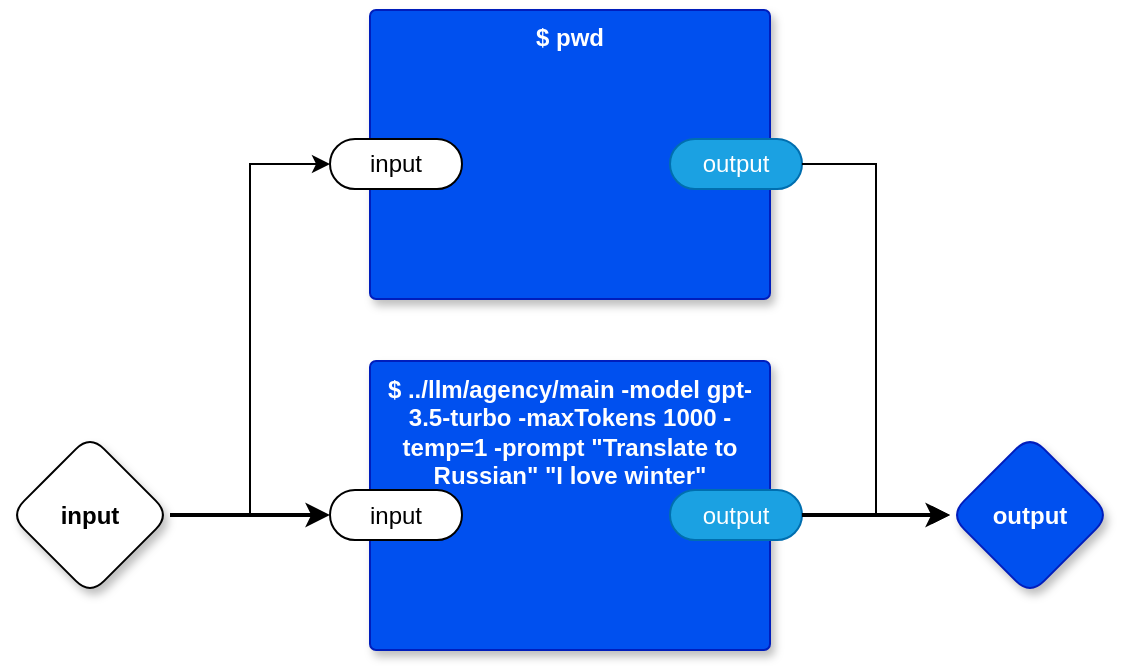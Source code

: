 <mxfile version="21.6.8" type="device">
  <diagram name="main" id="NX2ZdiZaVYGTieyJJVev">
    <mxGraphModel dx="879" dy="644" grid="1" gridSize="10" guides="1" tooltips="1" connect="1" arrows="1" fold="1" page="1" pageScale="1" pageWidth="1100" pageHeight="850" math="0" shadow="0">
      <root>
        <mxCell id="0" />
        <mxCell id="1" parent="0" />
        <mxCell id="8PcMY7WavIbh0EGFxXic-39" style="edgeStyle=orthogonalEdgeStyle;rounded=0;orthogonalLoop=1;jettySize=auto;html=1;exitX=1;exitY=0.5;exitDx=0;exitDy=0;exitPerimeter=0;strokeWidth=2;" parent="1" source="8PcMY7WavIbh0EGFxXic-14" target="8PcMY7WavIbh0EGFxXic-36" edge="1">
          <mxGeometry relative="1" as="geometry" />
        </mxCell>
        <mxCell id="IzgGqLxUNGfpaKRbKpOY-6" style="edgeStyle=orthogonalEdgeStyle;rounded=0;orthogonalLoop=1;jettySize=auto;html=1;exitX=1;exitY=0.5;exitDx=0;exitDy=0;exitPerimeter=0;entryX=0;entryY=0.5;entryDx=0;entryDy=0;entryPerimeter=0;" edge="1" parent="1" source="8PcMY7WavIbh0EGFxXic-14" target="IzgGqLxUNGfpaKRbKpOY-4">
          <mxGeometry relative="1" as="geometry" />
        </mxCell>
        <mxCell id="8PcMY7WavIbh0EGFxXic-14" value="input" style="rhombus;whiteSpace=wrap;html=1;rounded=1;fontStyle=1;glass=0;sketch=0;fontSize=12;points=[[0,0.5,0,0,0],[0.5,0,0,0,0],[0.5,1,0,0,0],[1,0.5,0,0,0]];shadow=1;" parent="1" vertex="1">
          <mxGeometry x="10" y="312.5" width="80" height="80" as="geometry" />
        </mxCell>
        <mxCell id="8PcMY7WavIbh0EGFxXic-15" value="output" style="rhombus;whiteSpace=wrap;html=1;rounded=1;fillColor=#0050ef;fontColor=#ffffff;strokeColor=#001DBC;fontStyle=1;glass=0;sketch=0;fontSize=12;points=[[0,0.5,0,0,0],[0.5,0,0,0,0],[0.5,1,0,0,0],[1,0.5,0,0,0]];shadow=1;" parent="1" vertex="1">
          <mxGeometry x="480" y="312.5" width="80" height="80" as="geometry" />
        </mxCell>
        <mxCell id="8PcMY7WavIbh0EGFxXic-35" value="$ ../llm/agency/main -model gpt-3.5-turbo -maxTokens 1000 -temp=1 -prompt &quot;Translate to Russian&quot; &quot;I love winter&quot;" style="rounded=1;whiteSpace=wrap;html=1;sketch=0;container=1;recursiveResize=0;verticalAlign=top;arcSize=6;fontStyle=1;autosize=0;points=[];absoluteArcSize=1;shadow=1;strokeColor=#001DBC;fillColor=#0050ef;fontColor=#ffffff;connectable=0;" parent="1" vertex="1">
          <mxGeometry x="190" y="275.5" width="200" height="144.5" as="geometry">
            <mxRectangle x="-98" y="-1230" width="99" height="26" as="alternateBounds" />
          </mxGeometry>
        </mxCell>
        <mxCell id="8PcMY7WavIbh0EGFxXic-36" value="input" style="rounded=1;whiteSpace=wrap;html=1;sketch=0;points=[[0,0.5,0,0,0],[1,0.5,0,0,0]];arcSize=50;" parent="8PcMY7WavIbh0EGFxXic-35" vertex="1">
          <mxGeometry x="-20" y="64.5" width="66" height="25" as="geometry" />
        </mxCell>
        <mxCell id="8PcMY7WavIbh0EGFxXic-37" value="output" style="rounded=1;whiteSpace=wrap;html=1;sketch=0;points=[[0,0.5,0,0,0],[1,0.5,0,0,0]];fillColor=#1ba1e2;fontColor=#ffffff;strokeColor=#006EAF;arcSize=50;" parent="8PcMY7WavIbh0EGFxXic-35" vertex="1">
          <mxGeometry x="150" y="64.5" width="66" height="25" as="geometry" />
        </mxCell>
        <mxCell id="8PcMY7WavIbh0EGFxXic-38" style="edgeStyle=orthogonalEdgeStyle;rounded=0;orthogonalLoop=1;jettySize=auto;html=1;entryX=0;entryY=0.5;entryDx=0;entryDy=0;entryPerimeter=0;strokeWidth=2;" parent="1" source="8PcMY7WavIbh0EGFxXic-37" target="8PcMY7WavIbh0EGFxXic-15" edge="1">
          <mxGeometry relative="1" as="geometry" />
        </mxCell>
        <mxCell id="IzgGqLxUNGfpaKRbKpOY-3" value="$ pwd" style="rounded=1;whiteSpace=wrap;html=1;sketch=0;container=1;recursiveResize=0;verticalAlign=top;arcSize=6;fontStyle=1;autosize=0;points=[];absoluteArcSize=1;shadow=1;strokeColor=#001DBC;fillColor=#0050ef;fontColor=#ffffff;connectable=0;" vertex="1" parent="1">
          <mxGeometry x="190" y="100" width="200" height="144.5" as="geometry">
            <mxRectangle x="-98" y="-1230" width="99" height="26" as="alternateBounds" />
          </mxGeometry>
        </mxCell>
        <mxCell id="IzgGqLxUNGfpaKRbKpOY-4" value="input" style="rounded=1;whiteSpace=wrap;html=1;sketch=0;points=[[0,0.5,0,0,0],[1,0.5,0,0,0]];arcSize=50;" vertex="1" parent="IzgGqLxUNGfpaKRbKpOY-3">
          <mxGeometry x="-20" y="64.5" width="66" height="25" as="geometry" />
        </mxCell>
        <mxCell id="IzgGqLxUNGfpaKRbKpOY-5" value="output" style="rounded=1;whiteSpace=wrap;html=1;sketch=0;points=[[0,0.5,0,0,0],[1,0.5,0,0,0]];fillColor=#1ba1e2;fontColor=#ffffff;strokeColor=#006EAF;arcSize=50;" vertex="1" parent="IzgGqLxUNGfpaKRbKpOY-3">
          <mxGeometry x="150" y="64.5" width="66" height="25" as="geometry" />
        </mxCell>
        <mxCell id="IzgGqLxUNGfpaKRbKpOY-7" style="edgeStyle=orthogonalEdgeStyle;rounded=0;orthogonalLoop=1;jettySize=auto;html=1;exitX=1;exitY=0.5;exitDx=0;exitDy=0;exitPerimeter=0;entryX=0;entryY=0.5;entryDx=0;entryDy=0;entryPerimeter=0;" edge="1" parent="1" source="IzgGqLxUNGfpaKRbKpOY-5" target="8PcMY7WavIbh0EGFxXic-15">
          <mxGeometry relative="1" as="geometry" />
        </mxCell>
      </root>
    </mxGraphModel>
  </diagram>
</mxfile>
